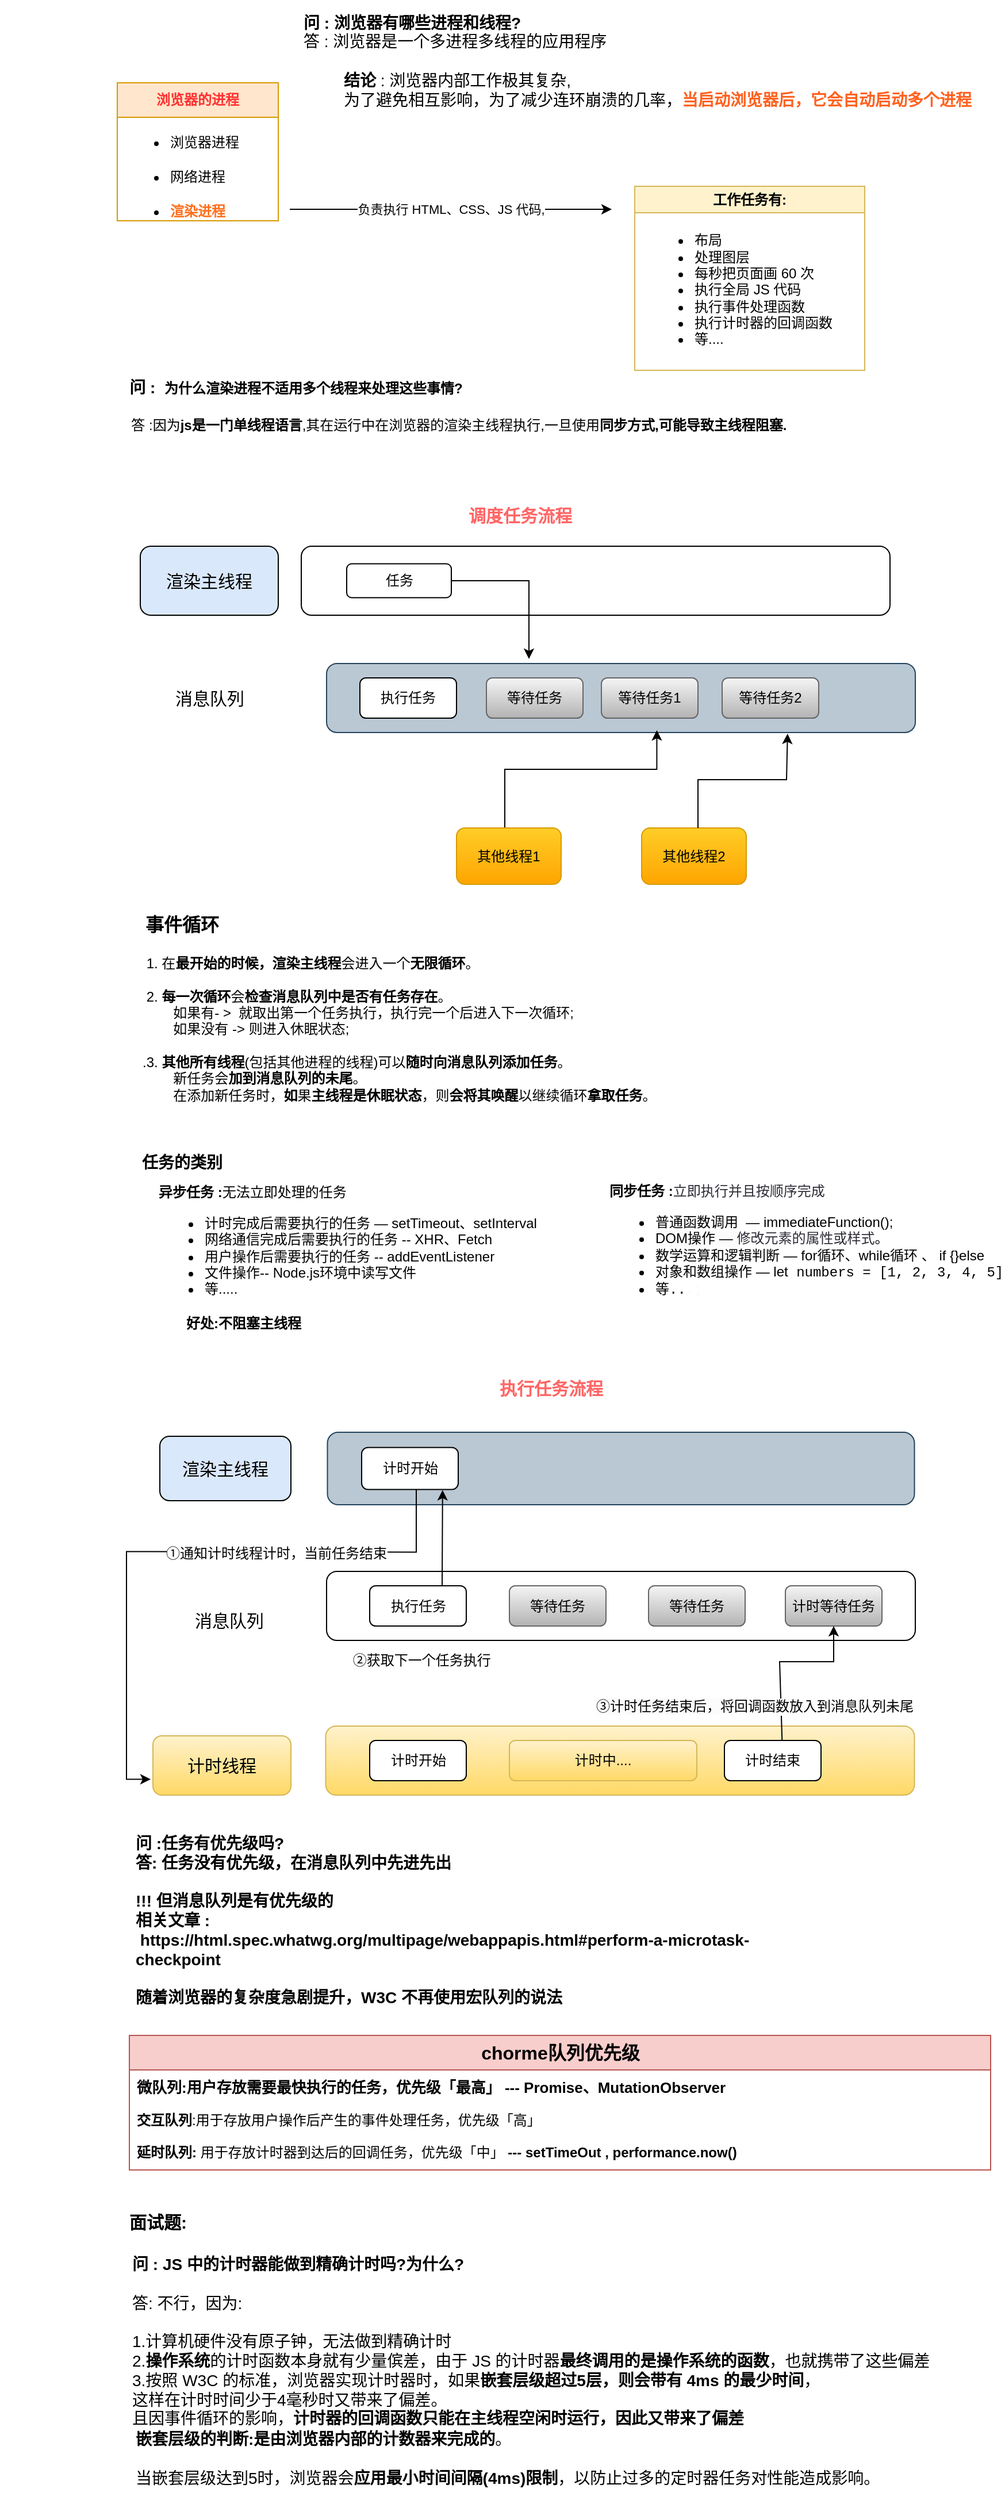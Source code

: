 <mxfile version="24.8.4">
  <diagram name="第 1 页" id="bd0HMYXnVdFjps3pgyaA">
    <mxGraphModel dx="2684" dy="1110" grid="1" gridSize="7" guides="1" tooltips="1" connect="1" arrows="1" fold="1" page="1" pageScale="1" pageWidth="827" pageHeight="1169" background="#ffffff" math="0" shadow="0">
      <root>
        <mxCell id="0" />
        <mxCell id="1" parent="0" />
        <mxCell id="t5qCFri2BIjLL-AJFP3x-11" value="&lt;b style=&quot;&quot;&gt;&lt;font color=&quot;#ff3333&quot;&gt;浏览器的进程&lt;/font&gt;&lt;/b&gt;" style="swimlane;fontStyle=0;childLayout=stackLayout;horizontal=1;startSize=30;horizontalStack=0;resizeParent=1;resizeParentMax=0;resizeLast=0;collapsible=1;marginBottom=0;whiteSpace=wrap;html=1;fillColor=#ffe6cc;strokeColor=#d79b00;" parent="1" vertex="1">
          <mxGeometry x="20" y="80" width="140" height="120" as="geometry" />
        </mxCell>
        <mxCell id="t5qCFri2BIjLL-AJFP3x-12" value="&lt;ul&gt;&lt;li&gt;浏览器进程&lt;/li&gt;&lt;/ul&gt;" style="text;strokeColor=none;fillColor=none;align=left;verticalAlign=middle;spacingLeft=4;spacingRight=4;overflow=hidden;points=[[0,0.5],[1,0.5]];portConstraint=eastwest;rotatable=0;whiteSpace=wrap;html=1;" parent="t5qCFri2BIjLL-AJFP3x-11" vertex="1">
          <mxGeometry y="30" width="140" height="30" as="geometry" />
        </mxCell>
        <mxCell id="t5qCFri2BIjLL-AJFP3x-13" value="&lt;ul&gt;&lt;li&gt;网络进程&lt;/li&gt;&lt;/ul&gt;" style="text;strokeColor=none;fillColor=none;align=left;verticalAlign=middle;spacingLeft=4;spacingRight=4;overflow=hidden;points=[[0,0.5],[1,0.5]];portConstraint=eastwest;rotatable=0;whiteSpace=wrap;html=1;" parent="t5qCFri2BIjLL-AJFP3x-11" vertex="1">
          <mxGeometry y="60" width="140" height="30" as="geometry" />
        </mxCell>
        <mxCell id="t5qCFri2BIjLL-AJFP3x-14" value="&lt;ul&gt;&lt;li&gt;&lt;b&gt;&lt;font color=&quot;#ff6f1c&quot;&gt;渲染进程&lt;/font&gt;&lt;/b&gt;&lt;/li&gt;&lt;/ul&gt;" style="text;strokeColor=none;fillColor=none;align=left;verticalAlign=middle;spacingLeft=4;spacingRight=4;overflow=hidden;points=[[0,0.5],[1,0.5]];portConstraint=eastwest;rotatable=0;whiteSpace=wrap;html=1;" parent="t5qCFri2BIjLL-AJFP3x-11" vertex="1">
          <mxGeometry y="90" width="140" height="30" as="geometry" />
        </mxCell>
        <mxCell id="t5qCFri2BIjLL-AJFP3x-20" value="" style="endArrow=classic;html=1;rounded=0;" parent="1" edge="1">
          <mxGeometry relative="1" as="geometry">
            <mxPoint x="170" y="190" as="sourcePoint" />
            <mxPoint x="450" y="190" as="targetPoint" />
          </mxGeometry>
        </mxCell>
        <mxCell id="t5qCFri2BIjLL-AJFP3x-22" value="负责执行 HTML、CSS、JS 代码," style="edgeLabel;html=1;align=center;verticalAlign=middle;resizable=0;points=[];" parent="t5qCFri2BIjLL-AJFP3x-20" vertex="1" connectable="0">
          <mxGeometry x="0.044" y="-3" relative="1" as="geometry">
            <mxPoint x="-6" y="-3" as="offset" />
          </mxGeometry>
        </mxCell>
        <mxCell id="t5qCFri2BIjLL-AJFP3x-24" value="工作任务有:" style="swimlane;whiteSpace=wrap;html=1;startSize=23;fillColor=#fff2cc;strokeColor=#d6b656;" parent="1" vertex="1">
          <mxGeometry x="470" y="170" width="200" height="160" as="geometry" />
        </mxCell>
        <mxCell id="t5qCFri2BIjLL-AJFP3x-25" value="&lt;ul&gt;&lt;li style=&quot;&quot;&gt;布局&lt;/li&gt;&lt;li&gt;处理图层&lt;/li&gt;&lt;li&gt;每秒把页面画 60 次&lt;/li&gt;&lt;li&gt;执行全局 JS 代码&lt;/li&gt;&lt;li&gt;执行事件处理函数&lt;/li&gt;&lt;li&gt;执行计时器的回调函数&lt;/li&gt;&lt;li&gt;等....&lt;/li&gt;&lt;/ul&gt;" style="text;html=1;align=left;verticalAlign=middle;resizable=0;points=[];autosize=1;strokeColor=none;fillColor=none;" parent="t5qCFri2BIjLL-AJFP3x-24" vertex="1">
          <mxGeometry x="10" y="20" width="180" height="140" as="geometry" />
        </mxCell>
        <mxCell id="t5qCFri2BIjLL-AJFP3x-26" value="&lt;font style=&quot;font-size: 14px;&quot;&gt;&lt;b style=&quot;background-color: initial;&quot;&gt;问 : 浏览器有哪些进程和线程?&lt;/b&gt;&lt;br&gt;&lt;span style=&quot;background-color: initial;&quot;&gt;答 : 浏览器是一个多进程多线程的应用程序&lt;/span&gt;&lt;/font&gt;&lt;div&gt;&lt;span style=&quot;font-size: 14px;&quot;&gt;&lt;br&gt;&lt;/span&gt;&lt;div style=&quot;font-size: 14px;&quot;&gt;&lt;font style=&quot;font-size: 14px;&quot;&gt;&lt;b style=&quot;background-color: initial;&quot;&gt;&amp;nbsp; &amp;nbsp; &amp;nbsp; &amp;nbsp; &amp;nbsp;结论&lt;/b&gt;&lt;span style=&quot;background-color: initial;&quot;&gt; : 浏览器内部工作极其复杂,&lt;/span&gt;&lt;/font&gt;&lt;/div&gt;&lt;div style=&quot;font-size: 14px;&quot;&gt;&lt;span style=&quot;background-color: initial;&quot;&gt;&lt;font style=&quot;font-size: 14px;&quot;&gt;&amp;nbsp; &amp;nbsp; &amp;nbsp; &amp;nbsp; &amp;nbsp;为了避免相互影响，为了减少连环崩溃的几率，&lt;b&gt;&lt;font color=&quot;#ff621f&quot;&gt;当启动浏览器后，它会自动启动多个进程&lt;/font&gt;&lt;/b&gt;&lt;/font&gt;&lt;/span&gt;&lt;/div&gt;&lt;/div&gt;" style="text;html=1;align=left;verticalAlign=middle;resizable=0;points=[];autosize=1;strokeColor=none;fillColor=none;" parent="1" vertex="1">
          <mxGeometry x="180" y="8" width="602" height="105" as="geometry" />
        </mxCell>
        <mxCell id="t5qCFri2BIjLL-AJFP3x-29" value="&lt;b style=&quot;font-size: 14px; text-align: left; background-color: initial;&quot;&gt;问 :&amp;nbsp;&amp;nbsp;&lt;/b&gt;&lt;b&gt;为什么渲染进程不适用多个线程来处理这些事情?&lt;/b&gt;" style="text;html=1;align=center;verticalAlign=middle;resizable=0;points=[];autosize=1;strokeColor=none;fillColor=none;" parent="1" vertex="1">
          <mxGeometry x="20" y="330" width="310" height="30" as="geometry" />
        </mxCell>
        <mxCell id="t5qCFri2BIjLL-AJFP3x-30" value="&lt;blockquote style=&quot;margin: 0 0 0 40px; border: none; padding: 0px;&quot;&gt;&lt;blockquote style=&quot;margin: 0 0 0 40px; border: none; padding: 0px;&quot;&gt;&amp;nbsp; &amp;nbsp; &amp;nbsp; &amp;nbsp;答 :因为&lt;b&gt;js是一门单线程语言&lt;/b&gt;,其在运行中在浏览器的渲染主线程执行,一旦使用&lt;b&gt;同步方式,可能导致主线程阻塞.&lt;/b&gt;&lt;/blockquote&gt;&lt;/blockquote&gt;" style="text;html=1;align=center;verticalAlign=middle;resizable=0;points=[];autosize=1;strokeColor=none;fillColor=none;" parent="1" vertex="1">
          <mxGeometry x="-81.5" y="360" width="693" height="35" as="geometry" />
        </mxCell>
        <mxCell id="t5qCFri2BIjLL-AJFP3x-31" value="&lt;b&gt;&lt;font color=&quot;#ff6666&quot; style=&quot;font-size: 15px;&quot;&gt;调度任务流程&lt;/font&gt;&lt;/b&gt;" style="text;html=1;align=center;verticalAlign=middle;resizable=0;points=[];autosize=1;strokeColor=none;fillColor=none;" parent="1" vertex="1">
          <mxGeometry x="314" y="438" width="112" height="35" as="geometry" />
        </mxCell>
        <mxCell id="t5qCFri2BIjLL-AJFP3x-32" value="&lt;font style=&quot;font-size: 15px;&quot;&gt;渲染主线程&lt;/font&gt;" style="rounded=1;whiteSpace=wrap;html=1;fillColor=#dae8fc;strokeColor=#000000;" parent="1" vertex="1">
          <mxGeometry x="40" y="483" width="120" height="60" as="geometry" />
        </mxCell>
        <mxCell id="t5qCFri2BIjLL-AJFP3x-35" value="&lt;span style=&quot;color: rgba(0, 0, 0, 0); font-family: monospace; font-size: 0px; text-align: start;&quot;&gt;%3CmxGraphModel%3E%3Croot%3E%3CmxCell%20id%3D%220%22%2F%3E%3CmxCell%20id%3D%221%22%20parent%3D%220%22%2F%3E%3CmxCell%20id%3D%222%22%20value%3D%22%E6%B8%B2%E6%9F%93%E4%B8%BB%E7%BA%BF%E7%A8%8B%22%20style%3D%22rounded%3D1%3BwhiteSpace%3Dwrap%3Bhtml%3D1%3BfillColor%3D%23dae8fc%3BstrokeColor%3D%23000000%3B%22%20vertex%3D%221%22%20parent%3D%221%22%3E%3CmxGeometry%20x%3D%2240%22%20y%3D%22483%22%20width%3D%22120%22%20height%3D%2260%22%20as%3D%22geometry%22%2F%3E%3C%2FmxCell%3E%3CmxCell%20id%3D%223%22%20value%3D%22%22%20style%3D%22rounded%3D1%3BwhiteSpace%3Dwrap%3Bhtml%3D1%3B%22%20vertex%3D%221%22%20parent%3D%221%22%3E%3CmxGeometry%20x%3D%22195%22%20y%3D%22483%22%20width%3D%22512%22%20height%3D%2260%22%20as%3D%22geometry%22%2F%3E%3C%2FmxCell%3E%3CmxCell%20id%3D%224%22%20value%3D%22%E7%BB%98%E5%88%B6%22%20style%3D%22rounded%3D1%3BwhiteSpace%3Dwrap%3Bhtml%3D1%3B%22%20vertex%3D%221%22%20parent%3D%221%22%3E%3CmxGeometry%20x%3D%22224%22%20y%3D%22495.5%22%20width%3D%2284%22%20height%3D%2235%22%20as%3D%22geometry%22%2F%3E%3C%2FmxCell%3E%3C%2Froot%3E%3C%2FmxGraphModel%3E&lt;/span&gt;" style="text;html=1;align=center;verticalAlign=middle;resizable=0;points=[];autosize=1;strokeColor=none;fillColor=none;" parent="1" vertex="1">
          <mxGeometry x="59" y="584" width="21" height="35" as="geometry" />
        </mxCell>
        <mxCell id="t5qCFri2BIjLL-AJFP3x-37" value="" style="rounded=1;whiteSpace=wrap;html=1;fillColor=#bac8d3;strokeColor=#23445d;" parent="1" vertex="1">
          <mxGeometry x="202" y="585" width="512" height="60" as="geometry" />
        </mxCell>
        <mxCell id="t5qCFri2BIjLL-AJFP3x-38" value="&lt;font style=&quot;font-size: 15px;&quot;&gt;消息队列&lt;/font&gt;" style="text;html=1;align=center;verticalAlign=middle;resizable=0;points=[];autosize=1;strokeColor=none;fillColor=none;" parent="1" vertex="1">
          <mxGeometry x="61.5" y="597.5" width="77" height="35" as="geometry" />
        </mxCell>
        <mxCell id="t5qCFri2BIjLL-AJFP3x-39" value="执行任务" style="rounded=1;whiteSpace=wrap;html=1;" parent="1" vertex="1">
          <mxGeometry x="231" y="597.5" width="84" height="35" as="geometry" />
        </mxCell>
        <mxCell id="t5qCFri2BIjLL-AJFP3x-60" style="edgeStyle=orthogonalEdgeStyle;rounded=0;orthogonalLoop=1;jettySize=auto;html=1;entryX=0.561;entryY=0.967;entryDx=0;entryDy=0;entryPerimeter=0;exitX=0.5;exitY=0;exitDx=0;exitDy=0;" parent="1" source="t5qCFri2BIjLL-AJFP3x-48" target="t5qCFri2BIjLL-AJFP3x-37" edge="1">
          <mxGeometry relative="1" as="geometry">
            <mxPoint x="413" y="721" as="targetPoint" />
            <mxPoint x="357" y="721" as="sourcePoint" />
            <Array as="points">
              <mxPoint x="357" y="728" />
              <mxPoint x="357" y="677" />
              <mxPoint x="489" y="677" />
            </Array>
          </mxGeometry>
        </mxCell>
        <mxCell id="t5qCFri2BIjLL-AJFP3x-40" value="等待任务" style="rounded=1;whiteSpace=wrap;html=1;fillColor=#f5f5f5;strokeColor=#666666;gradientColor=#b3b3b3;" parent="1" vertex="1">
          <mxGeometry x="341" y="597.5" width="84" height="35" as="geometry" />
        </mxCell>
        <mxCell id="t5qCFri2BIjLL-AJFP3x-46" value="等待任务2" style="rounded=1;whiteSpace=wrap;html=1;fillColor=#f5f5f5;strokeColor=#666666;gradientColor=#b3b3b3;" parent="1" vertex="1">
          <mxGeometry x="546" y="597.5" width="84" height="35" as="geometry" />
        </mxCell>
        <mxCell id="t5qCFri2BIjLL-AJFP3x-47" value="等待任务1" style="rounded=1;whiteSpace=wrap;html=1;fillColor=#f5f5f5;strokeColor=#666666;gradientColor=#b3b3b3;" parent="1" vertex="1">
          <mxGeometry x="441" y="597.5" width="84" height="35" as="geometry" />
        </mxCell>
        <mxCell id="t5qCFri2BIjLL-AJFP3x-48" value="其他线程1" style="rounded=1;whiteSpace=wrap;html=1;fillColor=#ffcd28;gradientColor=#ffa500;strokeColor=#d79b00;" parent="1" vertex="1">
          <mxGeometry x="315" y="728" width="91" height="49" as="geometry" />
        </mxCell>
        <mxCell id="t5qCFri2BIjLL-AJFP3x-49" value="其他线程2" style="rounded=1;whiteSpace=wrap;html=1;fillColor=#ffcd28;gradientColor=#ffa500;strokeColor=#d79b00;" parent="1" vertex="1">
          <mxGeometry x="476" y="728" width="91" height="49" as="geometry" />
        </mxCell>
        <mxCell id="t5qCFri2BIjLL-AJFP3x-54" value="" style="rounded=1;whiteSpace=wrap;html=1;" parent="1" vertex="1">
          <mxGeometry x="180" y="483" width="512" height="60" as="geometry" />
        </mxCell>
        <mxCell id="t5qCFri2BIjLL-AJFP3x-56" value="任务" style="rounded=1;whiteSpace=wrap;html=1;" parent="1" vertex="1">
          <mxGeometry x="219.5" y="498.25" width="91" height="29.5" as="geometry" />
        </mxCell>
        <mxCell id="t5qCFri2BIjLL-AJFP3x-57" value="" style="endArrow=classic;html=1;rounded=0;exitX=1;exitY=0.5;exitDx=0;exitDy=0;" parent="1" source="t5qCFri2BIjLL-AJFP3x-56" edge="1">
          <mxGeometry width="50" height="50" relative="1" as="geometry">
            <mxPoint x="280" y="533" as="sourcePoint" />
            <mxPoint x="378" y="581" as="targetPoint" />
            <Array as="points">
              <mxPoint x="378" y="513" />
            </Array>
          </mxGeometry>
        </mxCell>
        <mxCell id="t5qCFri2BIjLL-AJFP3x-64" value="" style="endArrow=classic;html=1;rounded=0;entryX=0.783;entryY=1.017;entryDx=0;entryDy=0;entryPerimeter=0;" parent="1" target="t5qCFri2BIjLL-AJFP3x-37" edge="1">
          <mxGeometry width="50" height="50" relative="1" as="geometry">
            <mxPoint x="525" y="728" as="sourcePoint" />
            <mxPoint x="602" y="654" as="targetPoint" />
            <Array as="points">
              <mxPoint x="525" y="686" />
              <mxPoint x="602" y="686" />
            </Array>
          </mxGeometry>
        </mxCell>
        <mxCell id="t5qCFri2BIjLL-AJFP3x-66" value="&lt;b&gt;&lt;font style=&quot;font-size: 16px;&quot;&gt;事件循环&lt;/font&gt;&lt;/b&gt;" style="text;html=1;align=center;verticalAlign=middle;resizable=0;points=[];autosize=1;strokeColor=none;fillColor=none;" parent="1" vertex="1">
          <mxGeometry x="34" y="794" width="84" height="35" as="geometry" />
        </mxCell>
        <mxCell id="t5qCFri2BIjLL-AJFP3x-67" value="&lt;div&gt;&amp;nbsp;1. 在&lt;b&gt;最开始的时候，渲染主线程&lt;/b&gt;会进入一个&lt;b&gt;无限循环&lt;/b&gt;。&lt;/div&gt;&lt;div&gt;&lt;br&gt;&lt;/div&gt;&lt;div&gt;&amp;nbsp;2. &lt;b&gt;每一次循环&lt;/b&gt;会&lt;b&gt;检查消息队列中是否有任务存在&lt;/b&gt;。&lt;/div&gt;&lt;div&gt;&lt;span style=&quot;white-space: pre;&quot;&gt;&#x9;&lt;/span&gt;如果有- &amp;gt;&amp;nbsp; 就取出第一个任务执行，执行完一个后进入下一次循环;&lt;/div&gt;&lt;div&gt;&lt;span style=&quot;white-space: pre;&quot;&gt;&#x9;&lt;/span&gt;如果没有 -&amp;gt; 则进入休眠状态&lt;span style=&quot;background-color: initial;&quot;&gt;;&lt;/span&gt;&lt;/div&gt;&lt;div&gt;&lt;span style=&quot;background-color: initial;&quot;&gt;&lt;br&gt;&lt;/span&gt;&lt;/div&gt;&lt;div&gt;.3. &lt;b&gt;其他所有线程&lt;/b&gt;(包括其他进程的线程)可以&lt;b&gt;随时向消息队列添加任务&lt;/b&gt;。&lt;/div&gt;&lt;div&gt;&lt;span style=&quot;white-space: pre;&quot;&gt;&#x9;&lt;/span&gt;新任务会&lt;b&gt;加到消息队列的未尾&lt;/b&gt;。&lt;/div&gt;&lt;div&gt;&lt;span style=&quot;white-space: pre;&quot;&gt;&#x9;&lt;/span&gt;在添加新任务时，&lt;b&gt;如&lt;/b&gt;果&lt;b&gt;主线程是休眠状态&lt;/b&gt;，则&lt;b&gt;会将其唤醒&lt;/b&gt;以继续循环&lt;b&gt;拿取任务&lt;/b&gt;&lt;span style=&quot;background-color: initial;&quot;&gt;。&lt;/span&gt;&lt;/div&gt;" style="text;html=1;align=left;verticalAlign=middle;resizable=0;points=[];autosize=1;strokeColor=none;fillColor=none;" parent="1" vertex="1">
          <mxGeometry x="40" y="829" width="469" height="147" as="geometry" />
        </mxCell>
        <mxCell id="t5qCFri2BIjLL-AJFP3x-70" value="&lt;b&gt;&lt;font style=&quot;font-size: 14px;&quot;&gt;任务的类别&lt;/font&gt;&lt;/b&gt;" style="text;html=1;align=center;verticalAlign=middle;resizable=0;points=[];autosize=1;strokeColor=none;fillColor=none;" parent="1" vertex="1">
          <mxGeometry x="30.5" y="1001" width="91" height="35" as="geometry" />
        </mxCell>
        <mxCell id="t5qCFri2BIjLL-AJFP3x-72" value="&lt;blockquote style=&quot;margin: 0px 0px 0px 40px; border: none; padding: 0px;&quot;&gt;&lt;div style=&quot;&quot;&gt;&lt;b&gt;异步任务 :&lt;/b&gt;无法立即处理的任务&lt;/div&gt;&lt;div style=&quot;&quot;&gt;&lt;ul style=&quot;&quot;&gt;&lt;li style=&quot;&quot;&gt;计时完成后需要执行的任务 — setTimeout、setInterval&lt;/li&gt;&lt;li style=&quot;&quot;&gt;网络通信完成后需要执行的任务 -- XHR、Fetch&lt;/li&gt;&lt;li style=&quot;&quot;&gt;用户操作后需要执行的任务 -- addEventListener&lt;/li&gt;&lt;li style=&quot;&quot;&gt;&lt;span style=&quot;&quot;&gt;文件操作--&amp;nbsp;Node.js环境中读写文件&lt;/span&gt;&lt;/li&gt;&lt;li style=&quot;&quot;&gt;等.....&lt;/li&gt;&lt;/ul&gt;&lt;/div&gt;&lt;/blockquote&gt;" style="text;html=1;align=left;verticalAlign=middle;resizable=0;points=[];autosize=1;strokeColor=none;fillColor=none;" parent="1" vertex="1">
          <mxGeometry x="14" y="1030" width="385" height="126" as="geometry" />
        </mxCell>
        <mxCell id="t5qCFri2BIjLL-AJFP3x-74" value="&lt;blockquote style=&quot;margin: 0px 0px 0px 40px; border: none; padding: 0px;&quot;&gt;&lt;div style=&quot;&quot;&gt;&lt;b&gt;同步任务 :&lt;/b&gt;&lt;span style=&quot;background-color: rgb(255, 255, 255); color: rgb(44, 44, 54); font-family: -apple-system, blinkmacsystemfont, &amp;quot;Helvetica Neue&amp;quot;, helvetica, &amp;quot;segoe ui&amp;quot;, arial, roboto, &amp;quot;PingFang SC&amp;quot;, miui, &amp;quot;Hiragino Sans GB&amp;quot;, &amp;quot;Microsoft Yahei&amp;quot;, sans-serif, &amp;quot;Source Han Serif&amp;quot;; white-space: pre-wrap;&quot;&gt;立即执行并且按顺序完成&lt;/span&gt;&lt;/div&gt;&lt;div style=&quot;&quot;&gt;&lt;ul&gt;&lt;li style=&quot;--un-rotate: 0; --un-rotate-x: 0; --un-rotate-y: 0; --un-rotate-z: 0; --un-scale-x: 1; --un-scale-y: 1; --un-scale-z: 1; --un-skew-x: 0; --un-skew-y: 0; --un-translate-x: 0; --un-translate-y: 0; --un-translate-z: 0; --un-pan-x: ; --un-pan-y: ; --un-pinch-zoom: ; --un-scroll-snap-strictness: proximity; --un-ordinal: ; --un-slashed-zero: ; --un-numeric-figure: ; --un-numeric-spacing: ; --un-numeric-fraction: ; --un-border-spacing-x: 0; --un-border-spacing-y: 0; --un-ring-offset-shadow: 0 0 transparent; --un-ring-shadow: 0 0 transparent; --un-shadow-inset: ; --un-shadow: 0 0 transparent; --un-ring-inset: ; --un-ring-offset-width: 0px; --un-ring-offset-color: #fff; --un-ring-width: 0px; --un-ring-color: rgba(147,197,253,.5); --un-blur: ; --un-brightness: ; --un-contrast: ; --un-drop-shadow: ; --un-grayscale: ; --un-hue-rotate: ; --un-invert: ; --un-saturate: ; --un-sepia: ; --un-backdrop-blur: ; --un-backdrop-brightness: ; --un-backdrop-contrast: ; --un-backdrop-grayscale: ; --un-backdrop-hue-rotate: ; --un-backdrop-invert: ; --un-backdrop-opacity: ; --un-backdrop-saturate: ; --un-backdrop-sepia: ; box-sizing: border-box; margin-block: 0px; margin-inline: 0px; padding-inline-start: 0px;&quot;&gt;普通函数调用&amp;nbsp;&amp;nbsp;— immediateFunction();&lt;/li&gt;&lt;li style=&quot;--un-rotate: 0; --un-rotate-x: 0; --un-rotate-y: 0; --un-rotate-z: 0; --un-scale-x: 1; --un-scale-y: 1; --un-scale-z: 1; --un-skew-x: 0; --un-skew-y: 0; --un-translate-x: 0; --un-translate-y: 0; --un-translate-z: 0; --un-pan-x: ; --un-pan-y: ; --un-pinch-zoom: ; --un-scroll-snap-strictness: proximity; --un-ordinal: ; --un-slashed-zero: ; --un-numeric-figure: ; --un-numeric-spacing: ; --un-numeric-fraction: ; --un-border-spacing-x: 0; --un-border-spacing-y: 0; --un-ring-offset-shadow: 0 0 transparent; --un-ring-shadow: 0 0 transparent; --un-shadow-inset: ; --un-shadow: 0 0 transparent; --un-ring-inset: ; --un-ring-offset-width: 0px; --un-ring-offset-color: #fff; --un-ring-width: 0px; --un-ring-color: rgba(147,197,253,.5); --un-blur: ; --un-brightness: ; --un-contrast: ; --un-drop-shadow: ; --un-grayscale: ; --un-hue-rotate: ; --un-invert: ; --un-saturate: ; --un-sepia: ; --un-backdrop-blur: ; --un-backdrop-brightness: ; --un-backdrop-contrast: ; --un-backdrop-grayscale: ; --un-backdrop-hue-rotate: ; --un-backdrop-invert: ; --un-backdrop-opacity: ; --un-backdrop-saturate: ; --un-backdrop-sepia: ; box-sizing: border-box; margin-block: 0px; margin-inline: 0px; padding-inline-start: 0px;&quot;&gt;&lt;span style=&quot;color: rgb(44, 44, 54); font-family: -apple-system, blinkmacsystemfont, &amp;quot;Helvetica Neue&amp;quot;, helvetica, &amp;quot;segoe ui&amp;quot;, arial, roboto, &amp;quot;PingFang SC&amp;quot;, miui, &amp;quot;Hiragino Sans GB&amp;quot;, &amp;quot;Microsoft Yahei&amp;quot;, sans-serif, &amp;quot;Source Han Serif&amp;quot;; text-wrap-mode: wrap; background-color: rgb(255, 255, 255);&quot;&gt;&lt;font style=&quot;font-size: 12px;&quot;&gt;&lt;span style=&quot;color: rgb(0, 0, 0); font-family: Helvetica; text-wrap-mode: nowrap; background-color: rgb(251, 251, 251);&quot;&gt;DOM操作&amp;nbsp;&lt;/span&gt;&lt;span style=&quot;color: rgb(0, 0, 0); font-family: Helvetica; text-wrap-mode: nowrap; background-color: rgb(251, 251, 251);&quot;&gt;—&amp;nbsp;&lt;/span&gt;修改元素的属性或样式&lt;/font&gt;&lt;/span&gt;。&lt;/li&gt;&lt;li style=&quot;--un-rotate: 0; --un-rotate-x: 0; --un-rotate-y: 0; --un-rotate-z: 0; --un-scale-x: 1; --un-scale-y: 1; --un-scale-z: 1; --un-skew-x: 0; --un-skew-y: 0; --un-translate-x: 0; --un-translate-y: 0; --un-translate-z: 0; --un-pan-x: ; --un-pan-y: ; --un-pinch-zoom: ; --un-scroll-snap-strictness: proximity; --un-ordinal: ; --un-slashed-zero: ; --un-numeric-figure: ; --un-numeric-spacing: ; --un-numeric-fraction: ; --un-border-spacing-x: 0; --un-border-spacing-y: 0; --un-ring-offset-shadow: 0 0 transparent; --un-ring-shadow: 0 0 transparent; --un-shadow-inset: ; --un-shadow: 0 0 transparent; --un-ring-inset: ; --un-ring-offset-width: 0px; --un-ring-offset-color: #fff; --un-ring-width: 0px; --un-ring-color: rgba(147,197,253,.5); --un-blur: ; --un-brightness: ; --un-contrast: ; --un-drop-shadow: ; --un-grayscale: ; --un-hue-rotate: ; --un-invert: ; --un-saturate: ; --un-sepia: ; --un-backdrop-blur: ; --un-backdrop-brightness: ; --un-backdrop-contrast: ; --un-backdrop-grayscale: ; --un-backdrop-hue-rotate: ; --un-backdrop-invert: ; --un-backdrop-opacity: ; --un-backdrop-saturate: ; --un-backdrop-sepia: ; box-sizing: border-box; margin-block: 0px; margin-inline: 0px; padding-inline-start: 0px;&quot;&gt;&lt;span style=&quot;--un-rotate: 0; --un-rotate-x: 0; --un-rotate-y: 0; --un-rotate-z: 0; --un-scale-x: 1; --un-scale-y: 1; --un-scale-z: 1; --un-skew-x: 0; --un-skew-y: 0; --un-translate-x: 0; --un-translate-y: 0; --un-translate-z: 0; --un-pan-x: ; --un-pan-y: ; --un-pinch-zoom: ; --un-scroll-snap-strictness: proximity; --un-ordinal: ; --un-slashed-zero: ; --un-numeric-figure: ; --un-numeric-spacing: ; --un-numeric-fraction: ; --un-border-spacing-x: 0; --un-border-spacing-y: 0; --un-ring-offset-shadow: 0 0 transparent; --un-ring-shadow: 0 0 transparent; --un-shadow-inset: ; --un-shadow: 0 0 transparent; --un-ring-inset: ; --un-ring-offset-width: 0px; --un-ring-offset-color: #fff; --un-ring-width: 0px; --un-ring-color: rgba(147,197,253,.5); --un-blur: ; --un-brightness: ; --un-contrast: ; --un-drop-shadow: ; --un-grayscale: ; --un-hue-rotate: ; --un-invert: ; --un-saturate: ; --un-sepia: ; --un-backdrop-blur: ; --un-backdrop-brightness: ; --un-backdrop-contrast: ; --un-backdrop-grayscale: ; --un-backdrop-hue-rotate: ; --un-backdrop-invert: ; --un-backdrop-opacity: ; --un-backdrop-saturate: ; --un-backdrop-sepia: ; box-sizing: border-box;&quot;&gt;数学运算和逻辑判断&lt;/span&gt;&amp;nbsp;— for循环、while循环 、 if {}else&lt;/li&gt;&lt;li style=&quot;--un-rotate: 0; --un-rotate-x: 0; --un-rotate-y: 0; --un-rotate-z: 0; --un-scale-x: 1; --un-scale-y: 1; --un-scale-z: 1; --un-skew-x: 0; --un-skew-y: 0; --un-translate-x: 0; --un-translate-y: 0; --un-translate-z: 0; --un-pan-x: ; --un-pan-y: ; --un-pinch-zoom: ; --un-scroll-snap-strictness: proximity; --un-ordinal: ; --un-slashed-zero: ; --un-numeric-figure: ; --un-numeric-spacing: ; --un-numeric-fraction: ; --un-border-spacing-x: 0; --un-border-spacing-y: 0; --un-ring-offset-shadow: 0 0 transparent; --un-ring-shadow: 0 0 transparent; --un-shadow-inset: ; --un-shadow: 0 0 transparent; --un-ring-inset: ; --un-ring-offset-width: 0px; --un-ring-offset-color: #fff; --un-ring-width: 0px; --un-ring-color: rgba(147,197,253,.5); --un-blur: ; --un-brightness: ; --un-contrast: ; --un-drop-shadow: ; --un-grayscale: ; --un-hue-rotate: ; --un-invert: ; --un-saturate: ; --un-sepia: ; --un-backdrop-blur: ; --un-backdrop-brightness: ; --un-backdrop-contrast: ; --un-backdrop-grayscale: ; --un-backdrop-hue-rotate: ; --un-backdrop-invert: ; --un-backdrop-opacity: ; --un-backdrop-saturate: ; --un-backdrop-sepia: ; box-sizing: border-box; margin-block: 0px; margin-inline: 0px; padding-inline-start: 0px;&quot; data-spm-anchor-id=&quot;5176.281.0.i1.75bd5d27DmRB25&quot;&gt;&lt;span style=&quot;--un-rotate: 0; --un-rotate-x: 0; --un-rotate-y: 0; --un-rotate-z: 0; --un-scale-x: 1; --un-scale-y: 1; --un-scale-z: 1; --un-skew-x: 0; --un-skew-y: 0; --un-translate-x: 0; --un-translate-y: 0; --un-translate-z: 0; --un-pan-x: ; --un-pan-y: ; --un-pinch-zoom: ; --un-scroll-snap-strictness: proximity; --un-ordinal: ; --un-slashed-zero: ; --un-numeric-figure: ; --un-numeric-spacing: ; --un-numeric-fraction: ; --un-border-spacing-x: 0; --un-border-spacing-y: 0; --un-ring-offset-shadow: 0 0 transparent; --un-ring-shadow: 0 0 transparent; --un-shadow-inset: ; --un-shadow: 0 0 transparent; --un-ring-inset: ; --un-ring-offset-width: 0px; --un-ring-offset-color: #fff; --un-ring-width: 0px; --un-ring-color: rgba(147,197,253,.5); --un-blur: ; --un-brightness: ; --un-contrast: ; --un-drop-shadow: ; --un-grayscale: ; --un-hue-rotate: ; --un-invert: ; --un-saturate: ; --un-sepia: ; --un-backdrop-blur: ; --un-backdrop-brightness: ; --un-backdrop-contrast: ; --un-backdrop-grayscale: ; --un-backdrop-hue-rotate: ; --un-backdrop-invert: ; --un-backdrop-opacity: ; --un-backdrop-saturate: ; --un-backdrop-sepia: ; box-sizing: border-box;&quot;&gt;对象和数组操作&lt;/span&gt;&amp;nbsp;— let&lt;span style=&quot;background-color: transparent; font-family: ui-monospace, SFMono-Regular, &amp;quot;SF Mono&amp;quot;, Menlo, Consolas, &amp;quot;Liberation Mono&amp;quot;, monospace; color: rgb(248, 248, 242); --un-rotate: 0; --un-rotate-x: 0; --un-rotate-y: 0; --un-rotate-z: 0; --un-scale-x: 1; --un-scale-y: 1; --un-scale-z: 1; --un-skew-x: 0; --un-skew-y: 0; --un-translate-x: 0; --un-translate-y: 0; --un-translate-z: 0; --un-pan-x: ; --un-pan-y: ; --un-pinch-zoom: ; --un-scroll-snap-strictness: proximity; --un-ordinal: ; --un-slashed-zero: ; --un-numeric-figure: ; --un-numeric-spacing: ; --un-numeric-fraction: ; --un-border-spacing-x: 0; --un-border-spacing-y: 0; --un-ring-offset-shadow: 0 0 transparent; --un-ring-shadow: 0 0 transparent; --un-shadow-inset: ; --un-shadow: 0 0 transparent; --un-ring-inset: ; --un-ring-offset-width: 0px; --un-ring-offset-color: #fff; --un-ring-width: 0px; --un-ring-color: rgba(147,197,253,.5); --un-blur: ; --un-brightness: ; --un-contrast: ; --un-drop-shadow: ; --un-grayscale: ; --un-hue-rotate: ; --un-invert: ; --un-saturate: ; --un-sepia: ; --un-backdrop-blur: ; --un-backdrop-brightness: ; --un-backdrop-contrast: ; --un-backdrop-grayscale: ; --un-backdrop-hue-rotate: ; --un-backdrop-invert: ; --un-backdrop-opacity: ; --un-backdrop-saturate: ; --un-backdrop-sepia: ; box-sizing: border-box;&quot;&gt; &lt;/span&gt;&lt;span style=&quot;background-color: transparent; font-family: ui-monospace, SFMono-Regular, &amp;quot;SF Mono&amp;quot;, Menlo, Consolas, &amp;quot;Liberation Mono&amp;quot;, monospace; --un-rotate: 0; --un-rotate-x: 0; --un-rotate-y: 0; --un-rotate-z: 0; --un-scale-x: 1; --un-scale-y: 1; --un-scale-z: 1; --un-skew-x: 0; --un-skew-y: 0; --un-translate-x: 0; --un-translate-y: 0; --un-translate-z: 0; --un-pan-x: ; --un-pan-y: ; --un-pinch-zoom: ; --un-scroll-snap-strictness: proximity; --un-ordinal: ; --un-slashed-zero: ; --un-numeric-figure: ; --un-numeric-spacing: ; --un-numeric-fraction: ; --un-border-spacing-x: 0; --un-border-spacing-y: 0; --un-ring-offset-shadow: 0 0 transparent; --un-ring-shadow: 0 0 transparent; --un-shadow-inset: ; --un-shadow: 0 0 transparent; --un-ring-inset: ; --un-ring-offset-width: 0px; --un-ring-offset-color: #fff; --un-ring-width: 0px; --un-ring-color: rgba(147,197,253,.5); --un-blur: ; --un-brightness: ; --un-contrast: ; --un-drop-shadow: ; --un-grayscale: ; --un-hue-rotate: ; --un-invert: ; --un-saturate: ; --un-sepia: ; --un-backdrop-blur: ; --un-backdrop-brightness: ; --un-backdrop-contrast: ; --un-backdrop-grayscale: ; --un-backdrop-hue-rotate: ; --un-backdrop-invert: ; --un-backdrop-opacity: ; --un-backdrop-saturate: ; --un-backdrop-sepia: ; box-sizing: border-box;&quot;&gt;n&lt;/span&gt;&lt;span style=&quot;background-color: transparent; font-family: ui-monospace, SFMono-Regular, &amp;quot;SF Mono&amp;quot;, Menlo, Consolas, &amp;quot;Liberation Mono&amp;quot;, monospace; --un-rotate: 0; --un-rotate-x: 0; --un-rotate-y: 0; --un-rotate-z: 0; --un-scale-x: 1; --un-scale-y: 1; --un-scale-z: 1; --un-skew-x: 0; --un-skew-y: 0; --un-translate-x: 0; --un-translate-y: 0; --un-translate-z: 0; --un-pan-x: ; --un-pan-y: ; --un-pinch-zoom: ; --un-scroll-snap-strictness: proximity; --un-ordinal: ; --un-slashed-zero: ; --un-numeric-figure: ; --un-numeric-spacing: ; --un-numeric-fraction: ; --un-border-spacing-x: 0; --un-border-spacing-y: 0; --un-ring-offset-shadow: 0 0 transparent; --un-ring-shadow: 0 0 transparent; --un-shadow-inset: ; --un-shadow: 0 0 transparent; --un-ring-inset: ; --un-ring-offset-width: 0px; --un-ring-offset-color: #fff; --un-ring-width: 0px; --un-ring-color: rgba(147,197,253,.5); --un-blur: ; --un-brightness: ; --un-contrast: ; --un-drop-shadow: ; --un-grayscale: ; --un-hue-rotate: ; --un-invert: ; --un-saturate: ; --un-sepia: ; --un-backdrop-blur: ; --un-backdrop-brightness: ; --un-backdrop-contrast: ; --un-backdrop-grayscale: ; --un-backdrop-hue-rotate: ; --un-backdrop-invert: ; --un-backdrop-opacity: ; --un-backdrop-saturate: ; --un-backdrop-sepia: ; box-sizing: border-box;&quot;&gt;umbers = [&lt;/span&gt;&lt;span style=&quot;background-color: transparent; font-family: ui-monospace, SFMono-Regular, &amp;quot;SF Mono&amp;quot;, Menlo, Consolas, &amp;quot;Liberation Mono&amp;quot;, monospace; --un-rotate: 0; --un-rotate-x: 0; --un-rotate-y: 0; --un-rotate-z: 0; --un-scale-x: 1; --un-scale-y: 1; --un-scale-z: 1; --un-skew-x: 0; --un-skew-y: 0; --un-translate-x: 0; --un-translate-y: 0; --un-translate-z: 0; --un-pan-x: ; --un-pan-y: ; --un-pinch-zoom: ; --un-scroll-snap-strictness: proximity; --un-ordinal: ; --un-slashed-zero: ; --un-numeric-figure: ; --un-numeric-spacing: ; --un-numeric-fraction: ; --un-border-spacing-x: 0; --un-border-spacing-y: 0; --un-ring-offset-shadow: 0 0 transparent; --un-ring-shadow: 0 0 transparent; --un-shadow-inset: ; --un-shadow: 0 0 transparent; --un-ring-inset: ; --un-ring-offset-width: 0px; --un-ring-offset-color: #fff; --un-ring-width: 0px; --un-ring-color: rgba(147,197,253,.5); --un-blur: ; --un-brightness: ; --un-contrast: ; --un-drop-shadow: ; --un-grayscale: ; --un-hue-rotate: ; --un-invert: ; --un-saturate: ; --un-sepia: ; --un-backdrop-blur: ; --un-backdrop-brightness: ; --un-backdrop-contrast: ; --un-backdrop-grayscale: ; --un-backdrop-hue-rotate: ; --un-backdrop-invert: ; --un-backdrop-opacity: ; --un-backdrop-saturate: ; --un-backdrop-sepia: ; box-sizing: border-box;&quot;&gt;1&lt;/span&gt;&lt;span style=&quot;background-color: transparent; font-family: ui-monospace, SFMono-Regular, &amp;quot;SF Mono&amp;quot;, Menlo, Consolas, &amp;quot;Liberation Mono&amp;quot;, monospace; --un-rotate: 0; --un-rotate-x: 0; --un-rotate-y: 0; --un-rotate-z: 0; --un-scale-x: 1; --un-scale-y: 1; --un-scale-z: 1; --un-skew-x: 0; --un-skew-y: 0; --un-translate-x: 0; --un-translate-y: 0; --un-translate-z: 0; --un-pan-x: ; --un-pan-y: ; --un-pinch-zoom: ; --un-scroll-snap-strictness: proximity; --un-ordinal: ; --un-slashed-zero: ; --un-numeric-figure: ; --un-numeric-spacing: ; --un-numeric-fraction: ; --un-border-spacing-x: 0; --un-border-spacing-y: 0; --un-ring-offset-shadow: 0 0 transparent; --un-ring-shadow: 0 0 transparent; --un-shadow-inset: ; --un-shadow: 0 0 transparent; --un-ring-inset: ; --un-ring-offset-width: 0px; --un-ring-offset-color: #fff; --un-ring-width: 0px; --un-ring-color: rgba(147,197,253,.5); --un-blur: ; --un-brightness: ; --un-contrast: ; --un-drop-shadow: ; --un-grayscale: ; --un-hue-rotate: ; --un-invert: ; --un-saturate: ; --un-sepia: ; --un-backdrop-blur: ; --un-backdrop-brightness: ; --un-backdrop-contrast: ; --un-backdrop-grayscale: ; --un-backdrop-hue-rotate: ; --un-backdrop-invert: ; --un-backdrop-opacity: ; --un-backdrop-saturate: ; --un-backdrop-sepia: ; box-sizing: border-box;&quot;&gt;, &lt;/span&gt;&lt;span style=&quot;background-color: transparent; font-family: ui-monospace, SFMono-Regular, &amp;quot;SF Mono&amp;quot;, Menlo, Consolas, &amp;quot;Liberation Mono&amp;quot;, monospace; --un-rotate: 0; --un-rotate-x: 0; --un-rotate-y: 0; --un-rotate-z: 0; --un-scale-x: 1; --un-scale-y: 1; --un-scale-z: 1; --un-skew-x: 0; --un-skew-y: 0; --un-translate-x: 0; --un-translate-y: 0; --un-translate-z: 0; --un-pan-x: ; --un-pan-y: ; --un-pinch-zoom: ; --un-scroll-snap-strictness: proximity; --un-ordinal: ; --un-slashed-zero: ; --un-numeric-figure: ; --un-numeric-spacing: ; --un-numeric-fraction: ; --un-border-spacing-x: 0; --un-border-spacing-y: 0; --un-ring-offset-shadow: 0 0 transparent; --un-ring-shadow: 0 0 transparent; --un-shadow-inset: ; --un-shadow: 0 0 transparent; --un-ring-inset: ; --un-ring-offset-width: 0px; --un-ring-offset-color: #fff; --un-ring-width: 0px; --un-ring-color: rgba(147,197,253,.5); --un-blur: ; --un-brightness: ; --un-contrast: ; --un-drop-shadow: ; --un-grayscale: ; --un-hue-rotate: ; --un-invert: ; --un-saturate: ; --un-sepia: ; --un-backdrop-blur: ; --un-backdrop-brightness: ; --un-backdrop-contrast: ; --un-backdrop-grayscale: ; --un-backdrop-hue-rotate: ; --un-backdrop-invert: ; --un-backdrop-opacity: ; --un-backdrop-saturate: ; --un-backdrop-sepia: ; box-sizing: border-box;&quot;&gt;2&lt;/span&gt;&lt;span style=&quot;background-color: transparent; font-family: ui-monospace, SFMono-Regular, &amp;quot;SF Mono&amp;quot;, Menlo, Consolas, &amp;quot;Liberation Mono&amp;quot;, monospace; --un-rotate: 0; --un-rotate-x: 0; --un-rotate-y: 0; --un-rotate-z: 0; --un-scale-x: 1; --un-scale-y: 1; --un-scale-z: 1; --un-skew-x: 0; --un-skew-y: 0; --un-translate-x: 0; --un-translate-y: 0; --un-translate-z: 0; --un-pan-x: ; --un-pan-y: ; --un-pinch-zoom: ; --un-scroll-snap-strictness: proximity; --un-ordinal: ; --un-slashed-zero: ; --un-numeric-figure: ; --un-numeric-spacing: ; --un-numeric-fraction: ; --un-border-spacing-x: 0; --un-border-spacing-y: 0; --un-ring-offset-shadow: 0 0 transparent; --un-ring-shadow: 0 0 transparent; --un-shadow-inset: ; --un-shadow: 0 0 transparent; --un-ring-inset: ; --un-ring-offset-width: 0px; --un-ring-offset-color: #fff; --un-ring-width: 0px; --un-ring-color: rgba(147,197,253,.5); --un-blur: ; --un-brightness: ; --un-contrast: ; --un-drop-shadow: ; --un-grayscale: ; --un-hue-rotate: ; --un-invert: ; --un-saturate: ; --un-sepia: ; --un-backdrop-blur: ; --un-backdrop-brightness: ; --un-backdrop-contrast: ; --un-backdrop-grayscale: ; --un-backdrop-hue-rotate: ; --un-backdrop-invert: ; --un-backdrop-opacity: ; --un-backdrop-saturate: ; --un-backdrop-sepia: ; box-sizing: border-box;&quot;&gt;, &lt;/span&gt;&lt;span style=&quot;background-color: transparent; font-family: ui-monospace, SFMono-Regular, &amp;quot;SF Mono&amp;quot;, Menlo, Consolas, &amp;quot;Liberation Mono&amp;quot;, monospace; --un-rotate: 0; --un-rotate-x: 0; --un-rotate-y: 0; --un-rotate-z: 0; --un-scale-x: 1; --un-scale-y: 1; --un-scale-z: 1; --un-skew-x: 0; --un-skew-y: 0; --un-translate-x: 0; --un-translate-y: 0; --un-translate-z: 0; --un-pan-x: ; --un-pan-y: ; --un-pinch-zoom: ; --un-scroll-snap-strictness: proximity; --un-ordinal: ; --un-slashed-zero: ; --un-numeric-figure: ; --un-numeric-spacing: ; --un-numeric-fraction: ; --un-border-spacing-x: 0; --un-border-spacing-y: 0; --un-ring-offset-shadow: 0 0 transparent; --un-ring-shadow: 0 0 transparent; --un-shadow-inset: ; --un-shadow: 0 0 transparent; --un-ring-inset: ; --un-ring-offset-width: 0px; --un-ring-offset-color: #fff; --un-ring-width: 0px; --un-ring-color: rgba(147,197,253,.5); --un-blur: ; --un-brightness: ; --un-contrast: ; --un-drop-shadow: ; --un-grayscale: ; --un-hue-rotate: ; --un-invert: ; --un-saturate: ; --un-sepia: ; --un-backdrop-blur: ; --un-backdrop-brightness: ; --un-backdrop-contrast: ; --un-backdrop-grayscale: ; --un-backdrop-hue-rotate: ; --un-backdrop-invert: ; --un-backdrop-opacity: ; --un-backdrop-saturate: ; --un-backdrop-sepia: ; box-sizing: border-box;&quot;&gt;3&lt;/span&gt;&lt;span style=&quot;background-color: transparent; font-family: ui-monospace, SFMono-Regular, &amp;quot;SF Mono&amp;quot;, Menlo, Consolas, &amp;quot;Liberation Mono&amp;quot;, monospace; --un-rotate: 0; --un-rotate-x: 0; --un-rotate-y: 0; --un-rotate-z: 0; --un-scale-x: 1; --un-scale-y: 1; --un-scale-z: 1; --un-skew-x: 0; --un-skew-y: 0; --un-translate-x: 0; --un-translate-y: 0; --un-translate-z: 0; --un-pan-x: ; --un-pan-y: ; --un-pinch-zoom: ; --un-scroll-snap-strictness: proximity; --un-ordinal: ; --un-slashed-zero: ; --un-numeric-figure: ; --un-numeric-spacing: ; --un-numeric-fraction: ; --un-border-spacing-x: 0; --un-border-spacing-y: 0; --un-ring-offset-shadow: 0 0 transparent; --un-ring-shadow: 0 0 transparent; --un-shadow-inset: ; --un-shadow: 0 0 transparent; --un-ring-inset: ; --un-ring-offset-width: 0px; --un-ring-offset-color: #fff; --un-ring-width: 0px; --un-ring-color: rgba(147,197,253,.5); --un-blur: ; --un-brightness: ; --un-contrast: ; --un-drop-shadow: ; --un-grayscale: ; --un-hue-rotate: ; --un-invert: ; --un-saturate: ; --un-sepia: ; --un-backdrop-blur: ; --un-backdrop-brightness: ; --un-backdrop-contrast: ; --un-backdrop-grayscale: ; --un-backdrop-hue-rotate: ; --un-backdrop-invert: ; --un-backdrop-opacity: ; --un-backdrop-saturate: ; --un-backdrop-sepia: ; box-sizing: border-box;&quot;&gt;, &lt;/span&gt;&lt;span style=&quot;background-color: transparent; font-family: ui-monospace, SFMono-Regular, &amp;quot;SF Mono&amp;quot;, Menlo, Consolas, &amp;quot;Liberation Mono&amp;quot;, monospace; --un-rotate: 0; --un-rotate-x: 0; --un-rotate-y: 0; --un-rotate-z: 0; --un-scale-x: 1; --un-scale-y: 1; --un-scale-z: 1; --un-skew-x: 0; --un-skew-y: 0; --un-translate-x: 0; --un-translate-y: 0; --un-translate-z: 0; --un-pan-x: ; --un-pan-y: ; --un-pinch-zoom: ; --un-scroll-snap-strictness: proximity; --un-ordinal: ; --un-slashed-zero: ; --un-numeric-figure: ; --un-numeric-spacing: ; --un-numeric-fraction: ; --un-border-spacing-x: 0; --un-border-spacing-y: 0; --un-ring-offset-shadow: 0 0 transparent; --un-ring-shadow: 0 0 transparent; --un-shadow-inset: ; --un-shadow: 0 0 transparent; --un-ring-inset: ; --un-ring-offset-width: 0px; --un-ring-offset-color: #fff; --un-ring-width: 0px; --un-ring-color: rgba(147,197,253,.5); --un-blur: ; --un-brightness: ; --un-contrast: ; --un-drop-shadow: ; --un-grayscale: ; --un-hue-rotate: ; --un-invert: ; --un-saturate: ; --un-sepia: ; --un-backdrop-blur: ; --un-backdrop-brightness: ; --un-backdrop-contrast: ; --un-backdrop-grayscale: ; --un-backdrop-hue-rotate: ; --un-backdrop-invert: ; --un-backdrop-opacity: ; --un-backdrop-saturate: ; --un-backdrop-sepia: ; box-sizing: border-box;&quot;&gt;4&lt;/span&gt;&lt;span style=&quot;background-color: transparent; font-family: ui-monospace, SFMono-Regular, &amp;quot;SF Mono&amp;quot;, Menlo, Consolas, &amp;quot;Liberation Mono&amp;quot;, monospace; --un-rotate: 0; --un-rotate-x: 0; --un-rotate-y: 0; --un-rotate-z: 0; --un-scale-x: 1; --un-scale-y: 1; --un-scale-z: 1; --un-skew-x: 0; --un-skew-y: 0; --un-translate-x: 0; --un-translate-y: 0; --un-translate-z: 0; --un-pan-x: ; --un-pan-y: ; --un-pinch-zoom: ; --un-scroll-snap-strictness: proximity; --un-ordinal: ; --un-slashed-zero: ; --un-numeric-figure: ; --un-numeric-spacing: ; --un-numeric-fraction: ; --un-border-spacing-x: 0; --un-border-spacing-y: 0; --un-ring-offset-shadow: 0 0 transparent; --un-ring-shadow: 0 0 transparent; --un-shadow-inset: ; --un-shadow: 0 0 transparent; --un-ring-inset: ; --un-ring-offset-width: 0px; --un-ring-offset-color: #fff; --un-ring-width: 0px; --un-ring-color: rgba(147,197,253,.5); --un-blur: ; --un-brightness: ; --un-contrast: ; --un-drop-shadow: ; --un-grayscale: ; --un-hue-rotate: ; --un-invert: ; --un-saturate: ; --un-sepia: ; --un-backdrop-blur: ; --un-backdrop-brightness: ; --un-backdrop-contrast: ; --un-backdrop-grayscale: ; --un-backdrop-hue-rotate: ; --un-backdrop-invert: ; --un-backdrop-opacity: ; --un-backdrop-saturate: ; --un-backdrop-sepia: ; box-sizing: border-box;&quot;&gt;, &lt;/span&gt;&lt;span style=&quot;background-color: transparent; font-family: ui-monospace, SFMono-Regular, &amp;quot;SF Mono&amp;quot;, Menlo, Consolas, &amp;quot;Liberation Mono&amp;quot;, monospace; --un-rotate: 0; --un-rotate-x: 0; --un-rotate-y: 0; --un-rotate-z: 0; --un-scale-x: 1; --un-scale-y: 1; --un-scale-z: 1; --un-skew-x: 0; --un-skew-y: 0; --un-translate-x: 0; --un-translate-y: 0; --un-translate-z: 0; --un-pan-x: ; --un-pan-y: ; --un-pinch-zoom: ; --un-scroll-snap-strictness: proximity; --un-ordinal: ; --un-slashed-zero: ; --un-numeric-figure: ; --un-numeric-spacing: ; --un-numeric-fraction: ; --un-border-spacing-x: 0; --un-border-spacing-y: 0; --un-ring-offset-shadow: 0 0 transparent; --un-ring-shadow: 0 0 transparent; --un-shadow-inset: ; --un-shadow: 0 0 transparent; --un-ring-inset: ; --un-ring-offset-width: 0px; --un-ring-offset-color: #fff; --un-ring-width: 0px; --un-ring-color: rgba(147,197,253,.5); --un-blur: ; --un-brightness: ; --un-contrast: ; --un-drop-shadow: ; --un-grayscale: ; --un-hue-rotate: ; --un-invert: ; --un-saturate: ; --un-sepia: ; --un-backdrop-blur: ; --un-backdrop-brightness: ; --un-backdrop-contrast: ; --un-backdrop-grayscale: ; --un-backdrop-hue-rotate: ; --un-backdrop-invert: ; --un-backdrop-opacity: ; --un-backdrop-saturate: ; --un-backdrop-sepia: ; box-sizing: border-box;&quot;&gt;5&lt;/span&gt;&lt;span style=&quot;background-color: transparent; font-family: ui-monospace, SFMono-Regular, &amp;quot;SF Mono&amp;quot;, Menlo, Consolas, &amp;quot;Liberation Mono&amp;quot;, monospace; --un-rotate: 0; --un-rotate-x: 0; --un-rotate-y: 0; --un-rotate-z: 0; --un-scale-x: 1; --un-scale-y: 1; --un-scale-z: 1; --un-skew-x: 0; --un-skew-y: 0; --un-translate-x: 0; --un-translate-y: 0; --un-translate-z: 0; --un-pan-x: ; --un-pan-y: ; --un-pinch-zoom: ; --un-scroll-snap-strictness: proximity; --un-ordinal: ; --un-slashed-zero: ; --un-numeric-figure: ; --un-numeric-spacing: ; --un-numeric-fraction: ; --un-border-spacing-x: 0; --un-border-spacing-y: 0; --un-ring-offset-shadow: 0 0 transparent; --un-ring-shadow: 0 0 transparent; --un-shadow-inset: ; --un-shadow: 0 0 transparent; --un-ring-inset: ; --un-ring-offset-width: 0px; --un-ring-offset-color: #fff; --un-ring-width: 0px; --un-ring-color: rgba(147,197,253,.5); --un-blur: ; --un-brightness: ; --un-contrast: ; --un-drop-shadow: ; --un-grayscale: ; --un-hue-rotate: ; --un-invert: ; --un-saturate: ; --un-sepia: ; --un-backdrop-blur: ; --un-backdrop-brightness: ; --un-backdrop-contrast: ; --un-backdrop-grayscale: ; --un-backdrop-hue-rotate: ; --un-backdrop-invert: ; --un-backdrop-opacity: ; --un-backdrop-saturate: ; --un-backdrop-sepia: ; box-sizing: border-box;&quot;&gt;]&lt;/span&gt;&lt;/li&gt;&lt;li style=&quot;--un-rotate: 0; --un-rotate-x: 0; --un-rotate-y: 0; --un-rotate-z: 0; --un-scale-x: 1; --un-scale-y: 1; --un-scale-z: 1; --un-skew-x: 0; --un-skew-y: 0; --un-translate-x: 0; --un-translate-y: 0; --un-translate-z: 0; --un-pan-x: ; --un-pan-y: ; --un-pinch-zoom: ; --un-scroll-snap-strictness: proximity; --un-ordinal: ; --un-slashed-zero: ; --un-numeric-figure: ; --un-numeric-spacing: ; --un-numeric-fraction: ; --un-border-spacing-x: 0; --un-border-spacing-y: 0; --un-ring-offset-shadow: 0 0 transparent; --un-ring-shadow: 0 0 transparent; --un-shadow-inset: ; --un-shadow: 0 0 transparent; --un-ring-inset: ; --un-ring-offset-width: 0px; --un-ring-offset-color: #fff; --un-ring-width: 0px; --un-ring-color: rgba(147,197,253,.5); --un-blur: ; --un-brightness: ; --un-contrast: ; --un-drop-shadow: ; --un-grayscale: ; --un-hue-rotate: ; --un-invert: ; --un-saturate: ; --un-sepia: ; --un-backdrop-blur: ; --un-backdrop-brightness: ; --un-backdrop-contrast: ; --un-backdrop-grayscale: ; --un-backdrop-hue-rotate: ; --un-backdrop-invert: ; --un-backdrop-opacity: ; --un-backdrop-saturate: ; --un-backdrop-sepia: ; box-sizing: border-box; margin-block: 0px; margin-inline: 0px; padding-inline-start: 0px;&quot; data-spm-anchor-id=&quot;5176.281.0.i1.75bd5d27DmRB25&quot;&gt;&lt;span style=&quot;background-color: transparent; font-family: ui-monospace, SFMono-Regular, &amp;quot;SF Mono&amp;quot;, Menlo, Consolas, &amp;quot;Liberation Mono&amp;quot;, monospace; --un-rotate: 0; --un-rotate-x: 0; --un-rotate-y: 0; --un-rotate-z: 0; --un-scale-x: 1; --un-scale-y: 1; --un-scale-z: 1; --un-skew-x: 0; --un-skew-y: 0; --un-translate-x: 0; --un-translate-y: 0; --un-translate-z: 0; --un-pan-x: ; --un-pan-y: ; --un-pinch-zoom: ; --un-scroll-snap-strictness: proximity; --un-ordinal: ; --un-slashed-zero: ; --un-numeric-figure: ; --un-numeric-spacing: ; --un-numeric-fraction: ; --un-border-spacing-x: 0; --un-border-spacing-y: 0; --un-ring-offset-shadow: 0 0 transparent; --un-ring-shadow: 0 0 transparent; --un-shadow-inset: ; --un-shadow: 0 0 transparent; --un-ring-inset: ; --un-ring-offset-width: 0px; --un-ring-offset-color: #fff; --un-ring-width: 0px; --un-ring-color: rgba(147,197,253,.5); --un-blur: ; --un-brightness: ; --un-contrast: ; --un-drop-shadow: ; --un-grayscale: ; --un-hue-rotate: ; --un-invert: ; --un-saturate: ; --un-sepia: ; --un-backdrop-blur: ; --un-backdrop-brightness: ; --un-backdrop-contrast: ; --un-backdrop-grayscale: ; --un-backdrop-hue-rotate: ; --un-backdrop-invert: ; --un-backdrop-opacity: ; --un-backdrop-saturate: ; --un-backdrop-sepia: ; box-sizing: border-box;&quot;&gt;等..&lt;/span&gt;&lt;span style=&quot;background-color: transparent; font-family: ui-monospace, SFMono-Regular, &amp;quot;SF Mono&amp;quot;, Menlo, Consolas, &amp;quot;Liberation Mono&amp;quot;, monospace; color: rgb(248, 248, 242); --un-rotate: 0; --un-rotate-x: 0; --un-rotate-y: 0; --un-rotate-z: 0; --un-scale-x: 1; --un-scale-y: 1; --un-scale-z: 1; --un-skew-x: 0; --un-skew-y: 0; --un-translate-x: 0; --un-translate-y: 0; --un-translate-z: 0; --un-pan-x: ; --un-pan-y: ; --un-pinch-zoom: ; --un-scroll-snap-strictness: proximity; --un-ordinal: ; --un-slashed-zero: ; --un-numeric-figure: ; --un-numeric-spacing: ; --un-numeric-fraction: ; --un-border-spacing-x: 0; --un-border-spacing-y: 0; --un-ring-offset-shadow: 0 0 transparent; --un-ring-shadow: 0 0 transparent; --un-shadow-inset: ; --un-shadow: 0 0 transparent; --un-ring-inset: ; --un-ring-offset-width: 0px; --un-ring-offset-color: #fff; --un-ring-width: 0px; --un-ring-color: rgba(147,197,253,.5); --un-blur: ; --un-brightness: ; --un-contrast: ; --un-drop-shadow: ; --un-grayscale: ; --un-hue-rotate: ; --un-invert: ; --un-saturate: ; --un-sepia: ; --un-backdrop-blur: ; --un-backdrop-brightness: ; --un-backdrop-contrast: ; --un-backdrop-grayscale: ; --un-backdrop-hue-rotate: ; --un-backdrop-invert: ; --un-backdrop-opacity: ; --un-backdrop-saturate: ; --un-backdrop-sepia: ; box-sizing: border-box;&quot;&gt;.;&lt;/span&gt;&lt;/li&gt;&lt;/ul&gt;&lt;/div&gt;&lt;/blockquote&gt;" style="text;html=1;align=left;verticalAlign=middle;resizable=0;points=[];autosize=1;strokeColor=none;fillColor=none;" parent="1" vertex="1">
          <mxGeometry x="406" y="1030" width="385" height="126" as="geometry" />
        </mxCell>
        <mxCell id="t5qCFri2BIjLL-AJFP3x-76" value="&lt;span style=&quot;color: rgba(0, 0, 0, 0); font-family: monospace; font-size: 0px; text-align: start;&quot;&gt;%3CmxGraphModel%3E%3Croot%3E%3CmxCell%20id%3D%220%22%2F%3E%3CmxCell%20id%3D%221%22%20parent%3D%220%22%2F%3E%3CmxCell%20id%3D%222%22%20value%3D%22%26lt%3Bfont%20style%3D%26quot%3Bfont-size%3A%2015px%3B%26quot%3B%26gt%3B%E6%B8%B2%E6%9F%93%E4%B8%BB%E7%BA%BF%E7%A8%8B%26lt%3B%2Ffont%26gt%3B%22%20style%3D%22rounded%3D1%3BwhiteSpace%3Dwrap%3Bhtml%3D1%3BfillColor%3D%23dae8fc%3BstrokeColor%3D%23000000%3B%22%20vertex%3D%221%22%20parent%3D%221%22%3E%3CmxGeometry%20x%3D%2240%22%20y%3D%22483%22%20width%3D%22120%22%20height%3D%2260%22%20as%3D%22geometry%22%2F%3E%3C%2FmxCell%3E%3C%2Froot%3E%3C%2FmxGraphModel%3E&lt;/span&gt;" style="text;html=1;align=center;verticalAlign=middle;resizable=0;points=[];autosize=1;strokeColor=none;fillColor=none;" parent="1" vertex="1">
          <mxGeometry x="59" y="1137" width="21" height="35" as="geometry" />
        </mxCell>
        <mxCell id="t5qCFri2BIjLL-AJFP3x-77" value="&lt;span style=&quot;color: rgba(0, 0, 0, 0); font-family: monospace; font-size: 0px; text-align: start;&quot;&gt;%3CmxGraphModel%3E%3Croot%3E%3CmxCell%20id%3D%220%22%2F%3E%3CmxCell%20id%3D%221%22%20parent%3D%220%22%2F%3E%3CmxCell%20id%3D%222%22%20value%3D%22%26lt%3Bfont%20style%3D%26quot%3Bfont-size%3A%2015px%3B%26quot%3B%26gt%3B%E6%B8%B2%E6%9F%93%E4%B8%BB%E7%BA%BF%E7%A8%8B%26lt%3B%2Ffont%26gt%3B%22%20style%3D%22rounded%3D1%3BwhiteSpace%3Dwrap%3Bhtml%3D1%3BfillColor%3D%23dae8fc%3BstrokeColor%3D%23000000%3B%22%20vertex%3D%221%22%20parent%3D%221%22%3E%3CmxGeometry%20x%3D%2247%22%20y%3D%22490%22%20width%3D%22120%22%20height%3D%2260%22%20as%3D%22geometry%22%2F%3E%3C%2FmxCell%3E%3C%2Froot%3E%3C%2FmxGraphModel%3E&lt;/span&gt;" style="text;html=1;align=center;verticalAlign=middle;resizable=0;points=[];autosize=1;strokeColor=none;fillColor=none;" parent="1" vertex="1">
          <mxGeometry x="59" y="1172" width="21" height="35" as="geometry" />
        </mxCell>
        <mxCell id="t5qCFri2BIjLL-AJFP3x-78" value="&lt;div style=&quot;text-align: left;&quot;&gt;&lt;b&gt;&lt;span style=&quot;background-color: initial;&quot;&gt;好处:不阻塞主线程&lt;/span&gt;&lt;/b&gt;&lt;/div&gt;" style="text;html=1;align=right;verticalAlign=middle;resizable=0;points=[];autosize=1;strokeColor=none;fillColor=none;" parent="1" vertex="1">
          <mxGeometry x="61.5" y="1141" width="119" height="35" as="geometry" />
        </mxCell>
        <mxCell id="t5qCFri2BIjLL-AJFP3x-79" value="&lt;font style=&quot;font-size: 15px;&quot;&gt;渲染主线程&lt;/font&gt;" style="rounded=1;whiteSpace=wrap;html=1;fillColor=#dae8fc;strokeColor=#000000;" parent="1" vertex="1">
          <mxGeometry x="57" y="1257" width="114" height="56" as="geometry" />
        </mxCell>
        <mxCell id="t5qCFri2BIjLL-AJFP3x-80" value="" style="rounded=1;whiteSpace=wrap;html=1;fillColor=#bac8d3;strokeColor=#23445d;" parent="1" vertex="1">
          <mxGeometry x="202.75" y="1253.5" width="510.5" height="63" as="geometry" />
        </mxCell>
        <mxCell id="t5qCFri2BIjLL-AJFP3x-81" value="计时开始" style="rounded=1;whiteSpace=wrap;html=1;" parent="1" vertex="1">
          <mxGeometry x="232.5" y="1266.75" width="84" height="36.5" as="geometry" />
        </mxCell>
        <mxCell id="t5qCFri2BIjLL-AJFP3x-82" value="" style="rounded=1;whiteSpace=wrap;html=1;" parent="1" vertex="1">
          <mxGeometry x="202" y="1374.5" width="512" height="60" as="geometry" />
        </mxCell>
        <mxCell id="t5qCFri2BIjLL-AJFP3x-83" value="执行任务" style="rounded=1;whiteSpace=wrap;html=1;" parent="1" vertex="1">
          <mxGeometry x="239.5" y="1387" width="84" height="35" as="geometry" />
        </mxCell>
        <mxCell id="t5qCFri2BIjLL-AJFP3x-84" value="计时等待任务" style="rounded=1;whiteSpace=wrap;html=1;fillColor=#f5f5f5;gradientColor=#b3b3b3;strokeColor=#666666;" parent="1" vertex="1">
          <mxGeometry x="601" y="1387" width="84" height="35" as="geometry" />
        </mxCell>
        <mxCell id="t5qCFri2BIjLL-AJFP3x-85" value="等待任务" style="rounded=1;whiteSpace=wrap;html=1;fillColor=#f5f5f5;gradientColor=#b3b3b3;strokeColor=#666666;" parent="1" vertex="1">
          <mxGeometry x="482" y="1387" width="84" height="35" as="geometry" />
        </mxCell>
        <mxCell id="t5qCFri2BIjLL-AJFP3x-86" value="等待任务" style="rounded=1;whiteSpace=wrap;html=1;fillColor=#f5f5f5;gradientColor=#b3b3b3;strokeColor=#666666;" parent="1" vertex="1">
          <mxGeometry x="361" y="1387" width="84" height="35" as="geometry" />
        </mxCell>
        <mxCell id="t5qCFri2BIjLL-AJFP3x-88" value="" style="rounded=1;whiteSpace=wrap;html=1;fillColor=#fff2cc;gradientColor=#ffd966;strokeColor=#d6b656;" parent="1" vertex="1">
          <mxGeometry x="201.25" y="1509" width="512" height="60" as="geometry" />
        </mxCell>
        <mxCell id="t5qCFri2BIjLL-AJFP3x-89" value="计时结束" style="rounded=1;whiteSpace=wrap;html=1;" parent="1" vertex="1">
          <mxGeometry x="548.0" y="1521.5" width="84" height="35" as="geometry" />
        </mxCell>
        <mxCell id="t5qCFri2BIjLL-AJFP3x-90" value="计时中...." style="rounded=1;whiteSpace=wrap;html=1;fillColor=#fff2cc;gradientColor=#ffd966;strokeColor=#d6b656;" parent="1" vertex="1">
          <mxGeometry x="361" y="1521.5" width="163" height="35" as="geometry" />
        </mxCell>
        <mxCell id="t5qCFri2BIjLL-AJFP3x-91" value="计时开始" style="rounded=1;whiteSpace=wrap;html=1;" parent="1" vertex="1">
          <mxGeometry x="239.5" y="1521.5" width="84" height="35" as="geometry" />
        </mxCell>
        <mxCell id="t5qCFri2BIjLL-AJFP3x-95" value="&lt;span style=&quot;color: rgba(0, 0, 0, 0); font-family: monospace; font-size: 0px; text-align: start;&quot;&gt;%3CmxGraphModel%3E%3Croot%3E%3CmxCell%20id%3D%220%22%2F%3E%3CmxCell%20id%3D%221%22%20parent%3D%220%22%2F%3E%3CmxCell%20id%3D%222%22%20value%3D%22%26lt%3Bfont%20style%3D%26quot%3Bfont-size%3A%2015px%3B%26quot%3B%26gt%3B%E6%B8%B2%E6%9F%93%E4%B8%BB%E7%BA%BF%E7%A8%8B%26lt%3B%2Ffont%26gt%3B%22%20style%3D%22rounded%3D1%3BwhiteSpace%3Dwrap%3Bhtml%3D1%3BfillColor%3D%23dae8fc%3BstrokeColor%3D%23000000%3B%22%20vertex%3D%221%22%20parent%3D%221%22%3E%3CmxGeometry%20x%3D%2240%22%20y%3D%221211%22%20width%3D%22120%22%20height%3D%2260%22%20as%3D%22geometry%22%2F%3E%3C%2FmxCell%3E%3C%2Froot%3E%3C%2FmxGraphModel%3E&lt;/span&gt;" style="text;html=1;align=center;verticalAlign=middle;resizable=0;points=[];autosize=1;strokeColor=none;fillColor=none;" parent="1" vertex="1">
          <mxGeometry x="59" y="1487" width="21" height="35" as="geometry" />
        </mxCell>
        <mxCell id="t5qCFri2BIjLL-AJFP3x-96" value="&lt;font style=&quot;font-size: 15px;&quot;&gt;计时线程&lt;/font&gt;" style="rounded=1;whiteSpace=wrap;html=1;fillColor=#fff2cc;strokeColor=#d6b656;gradientColor=#ffd966;" parent="1" vertex="1">
          <mxGeometry x="51" y="1517.5" width="120" height="51.5" as="geometry" />
        </mxCell>
        <mxCell id="t5qCFri2BIjLL-AJFP3x-98" value="" style="endArrow=classic;html=1;rounded=0;" parent="1" edge="1">
          <mxGeometry width="50" height="50" relative="1" as="geometry">
            <mxPoint x="280" y="1303.25" as="sourcePoint" />
            <mxPoint x="49" y="1555.25" as="targetPoint" />
            <Array as="points">
              <mxPoint x="280" y="1357.75" />
              <mxPoint x="28" y="1357.25" />
              <mxPoint x="28" y="1555.25" />
            </Array>
          </mxGeometry>
        </mxCell>
        <mxCell id="t5qCFri2BIjLL-AJFP3x-102" value="&lt;font style=&quot;font-size: 12px;&quot;&gt;①通知计时线程计时，当前任务结束&lt;/font&gt;" style="edgeLabel;html=1;align=center;verticalAlign=middle;resizable=0;points=[];" parent="t5qCFri2BIjLL-AJFP3x-98" vertex="1" connectable="0">
          <mxGeometry x="-0.063" y="1" relative="1" as="geometry">
            <mxPoint x="69" as="offset" />
          </mxGeometry>
        </mxCell>
        <mxCell id="t5qCFri2BIjLL-AJFP3x-99" value="" style="endArrow=classic;html=1;rounded=0;exitX=0.75;exitY=0;exitDx=0;exitDy=0;entryX=0.838;entryY=1.014;entryDx=0;entryDy=0;entryPerimeter=0;" parent="1" source="t5qCFri2BIjLL-AJFP3x-83" target="t5qCFri2BIjLL-AJFP3x-81" edge="1">
          <mxGeometry width="50" height="50" relative="1" as="geometry">
            <mxPoint x="300" y="1383" as="sourcePoint" />
            <mxPoint x="301" y="1309" as="targetPoint" />
            <Array as="points" />
          </mxGeometry>
        </mxCell>
        <mxCell id="t5qCFri2BIjLL-AJFP3x-100" value="" style="endArrow=classic;html=1;rounded=0;exitX=0.597;exitY=-0.003;exitDx=0;exitDy=0;exitPerimeter=0;entryX=0.5;entryY=1;entryDx=0;entryDy=0;" parent="1" source="t5qCFri2BIjLL-AJFP3x-89" target="t5qCFri2BIjLL-AJFP3x-84" edge="1">
          <mxGeometry width="50" height="50" relative="1" as="geometry">
            <mxPoint x="596" y="1516" as="sourcePoint" />
            <mxPoint x="643" y="1432" as="targetPoint" />
            <Array as="points">
              <mxPoint x="596" y="1453" />
              <mxPoint x="643" y="1453" />
            </Array>
          </mxGeometry>
        </mxCell>
        <mxCell id="t5qCFri2BIjLL-AJFP3x-107" value="&lt;span style=&quot;font-size: 12px; background-color: rgb(251, 251, 251);&quot;&gt;③计时任务结束后，&lt;/span&gt;&lt;span style=&quot;font-size: 12px; background-color: initial;&quot;&gt;将回调函数放入到消息队列未尾&lt;/span&gt;" style="edgeLabel;html=1;align=center;verticalAlign=middle;resizable=0;points=[];" parent="t5qCFri2BIjLL-AJFP3x-100" vertex="1" connectable="0">
          <mxGeometry x="-0.478" y="2" relative="1" as="geometry">
            <mxPoint x="-21" y="8" as="offset" />
          </mxGeometry>
        </mxCell>
        <mxCell id="t5qCFri2BIjLL-AJFP3x-101" value="&lt;font style=&quot;font-size: 15px;&quot;&gt;消息队列&lt;/font&gt;" style="text;html=1;align=center;verticalAlign=middle;resizable=0;points=[];autosize=1;strokeColor=none;fillColor=none;" parent="1" vertex="1">
          <mxGeometry x="78.5" y="1399.5" width="77" height="35" as="geometry" />
        </mxCell>
        <mxCell id="t5qCFri2BIjLL-AJFP3x-105" value="②获取下一个任务执行&amp;nbsp;" style="text;html=1;align=center;verticalAlign=middle;resizable=0;points=[];autosize=1;strokeColor=none;fillColor=none;" parent="1" vertex="1">
          <mxGeometry x="215.5" y="1434.5" width="140" height="35" as="geometry" />
        </mxCell>
        <UserObject label="问 :任务有优先级吗?&#xa;答: 任务没有优先级，在消息队列中先进先出&#xa;&#xa;!!! 但消息队列是有优先级的&#xa;相关文章 :&#xa; https://html.spec.whatwg.org/multipage/webappapis.html#perform-a-microtask-checkpoint&#xa;&#xa;随着浏览器的复杂度急剧提升，W3C 不再使用宏队列的说法" id="t5qCFri2BIjLL-AJFP3x-108">
          <mxCell style="text;whiteSpace=wrap;align=left;fontSize=14;fontStyle=1;fontColor=#000000;verticalAlign=top;textDirection=ltr;" parent="1" vertex="1">
            <mxGeometry x="34" y="1596" width="546" height="147" as="geometry" />
          </mxCell>
        </UserObject>
        <mxCell id="t5qCFri2BIjLL-AJFP3x-110" value="&lt;div&gt;&lt;br&gt;&lt;/div&gt;&lt;div&gt;&lt;br&gt;&lt;/div&gt;" style="text;html=1;align=center;verticalAlign=middle;resizable=0;points=[];autosize=1;strokeColor=none;fillColor=none;" parent="1" vertex="1">
          <mxGeometry x="395" y="1795" width="21" height="49" as="geometry" />
        </mxCell>
        <mxCell id="t5qCFri2BIjLL-AJFP3x-112" value="&lt;font style=&quot;font-size: 16px;&quot;&gt;&lt;b&gt;chorme队列优先级&lt;/b&gt;&lt;/font&gt;" style="swimlane;fontStyle=0;childLayout=stackLayout;horizontal=1;startSize=30;horizontalStack=0;resizeParent=1;resizeParentMax=0;resizeLast=0;collapsible=1;marginBottom=0;whiteSpace=wrap;html=1;fillColor=#f8cecc;strokeColor=#b85450;" parent="1" vertex="1">
          <mxGeometry x="30.5" y="1778" width="749" height="117" as="geometry" />
        </mxCell>
        <mxCell id="t5qCFri2BIjLL-AJFP3x-115" value="&lt;b&gt;&lt;font style=&quot;font-size: 13px;&quot;&gt;微队列:用户存放需要最快执行的任务，优先级「最高」 --- Promise、MutationObserver&lt;/font&gt;&lt;/b&gt;" style="text;strokeColor=none;fillColor=none;align=left;verticalAlign=middle;spacingLeft=4;spacingRight=4;overflow=hidden;points=[[0,0.5],[1,0.5]];portConstraint=eastwest;rotatable=0;whiteSpace=wrap;html=1;" parent="t5qCFri2BIjLL-AJFP3x-112" vertex="1">
          <mxGeometry y="30" width="749" height="30" as="geometry" />
        </mxCell>
        <mxCell id="t5qCFri2BIjLL-AJFP3x-114" value="&lt;b&gt;交互队列&lt;/b&gt;:用于存放用户操作后产生的事件处理任务，优先级「高」" style="text;strokeColor=none;fillColor=none;align=left;verticalAlign=middle;spacingLeft=4;spacingRight=4;overflow=hidden;points=[[0,0.5],[1,0.5]];portConstraint=eastwest;rotatable=0;whiteSpace=wrap;html=1;" parent="t5qCFri2BIjLL-AJFP3x-112" vertex="1">
          <mxGeometry y="60" width="749" height="27" as="geometry" />
        </mxCell>
        <mxCell id="t5qCFri2BIjLL-AJFP3x-113" value="&lt;b&gt;延时队列:&lt;/b&gt; 用于存放计时器到达后的回调任务，优先级「中」&lt;b&gt; --- setTimeOut ,&amp;nbsp;performance.now()&amp;nbsp;&lt;/b&gt;" style="text;strokeColor=none;fillColor=none;align=left;verticalAlign=middle;spacingLeft=4;spacingRight=4;overflow=hidden;points=[[0,0.5],[1,0.5]];portConstraint=eastwest;rotatable=0;whiteSpace=wrap;html=1;" parent="t5qCFri2BIjLL-AJFP3x-112" vertex="1">
          <mxGeometry y="87" width="749" height="30" as="geometry" />
        </mxCell>
        <mxCell id="t5qCFri2BIjLL-AJFP3x-117" value="&lt;b&gt;&lt;font style=&quot;font-size: 15px;&quot;&gt;面试题:&lt;/font&gt;&lt;/b&gt;" style="text;html=1;align=center;verticalAlign=middle;resizable=0;points=[];autosize=1;strokeColor=none;fillColor=none;" parent="1" vertex="1">
          <mxGeometry x="20" y="1922" width="70" height="35" as="geometry" />
        </mxCell>
        <mxCell id="t5qCFri2BIjLL-AJFP3x-118" value="&lt;div style=&quot;font-size: 14px;&quot;&gt;&lt;b style=&quot;&quot;&gt;&lt;font style=&quot;font-size: 14px;&quot;&gt;问 : JS 中的计时器能做到精确计时吗?为什么?&lt;/font&gt;&lt;/b&gt;&lt;/div&gt;&lt;div style=&quot;font-size: 14px;&quot;&gt;&lt;font style=&quot;font-size: 14px;&quot;&gt;&lt;br&gt;&lt;/font&gt;&lt;/div&gt;&lt;div style=&quot;font-size: 14px;&quot;&gt;&lt;font style=&quot;font-size: 14px;&quot;&gt;答: 不行，因为:&lt;/font&gt;&lt;/div&gt;&lt;div style=&quot;font-size: 14px;&quot;&gt;&lt;font style=&quot;font-size: 14px;&quot;&gt;&lt;br&gt;&lt;/font&gt;&lt;/div&gt;&lt;div style=&quot;font-size: 14px;&quot;&gt;&lt;font style=&quot;font-size: 14px;&quot;&gt;1.计算机硬件没有原子钟，无法做到精确计时&lt;/font&gt;&lt;/div&gt;&lt;div style=&quot;font-size: 14px;&quot;&gt;&lt;font style=&quot;font-size: 14px;&quot;&gt;2.&lt;b&gt;操作系统&lt;/b&gt;的计时函数本身就有少量傧差，由于 JS 的计时器&lt;b&gt;最终调用的是操作系统的函&lt;/b&gt;&lt;span style=&quot;background-color: initial;&quot;&gt;&lt;b&gt;数&lt;/b&gt;，也就携带了这些偏差&lt;/span&gt;&lt;/font&gt;&lt;/div&gt;&lt;div style=&quot;font-size: 14px;&quot;&gt;&lt;font style=&quot;font-size: 14px;&quot;&gt;3.按照 W3C 的标准，浏览器实现计时器时，如果&lt;b&gt;嵌套层级超过5层，则会带有 4ms 的最少时间&lt;/b&gt;，&lt;/font&gt;&lt;/div&gt;&lt;div style=&quot;font-size: 14px;&quot;&gt;&lt;font style=&quot;font-size: 14px;&quot;&gt;这样在计时时间少于4毫秒时又带来了偏差。&lt;/font&gt;&lt;/div&gt;&lt;div style=&quot;font-size: 14px;&quot;&gt;&lt;font style=&quot;font-size: 14px;&quot;&gt;且因&lt;/font&gt;&lt;span style=&quot;background-color: initial;&quot;&gt;事件循环的影响，&lt;/span&gt;&lt;b style=&quot;background-color: initial;&quot;&gt;计时器的回调函数只能在主线程空闲时运行，因此又带来了偏差&lt;/b&gt;&lt;/div&gt;" style="text;html=1;align=left;verticalAlign=middle;resizable=0;points=[];autosize=1;strokeColor=none;fillColor=none;" parent="1" vertex="1">
          <mxGeometry x="30.5" y="1960" width="714" height="168" as="geometry" />
        </mxCell>
        <mxCell id="t5qCFri2BIjLL-AJFP3x-119" value="&lt;font style=&quot;font-size: 14px;&quot;&gt;&lt;b style=&quot;&quot;&gt;&lt;font style=&quot;font-size: 14px;&quot;&gt;嵌套层级的判断:&lt;/font&gt;&lt;/b&gt;&lt;b&gt;是由浏览器内部的计数器来完成的&lt;/b&gt;。&lt;/font&gt;&lt;div&gt;&lt;span style=&quot;font-size: 14px;&quot;&gt;&lt;br&gt;&lt;/span&gt;&lt;div&gt;&lt;font style=&quot;font-size: 14px;&quot;&gt;当嵌套层级达到5时，&lt;/font&gt;&lt;span style=&quot;font-size: 14px; background-color: initial;&quot;&gt;浏览器会&lt;/span&gt;&lt;b style=&quot;font-size: 14px; background-color: initial;&quot;&gt;应用最小时间间隔(4ms)限制&lt;/b&gt;&lt;span style=&quot;font-size: 14px; background-color: initial;&quot;&gt;，以防止过多的定时器任务对性能造成影响。&lt;/span&gt;&lt;/div&gt;&lt;/div&gt;" style="text;html=1;align=left;verticalAlign=middle;resizable=0;points=[];autosize=1;strokeColor=none;fillColor=none;" parent="1" vertex="1">
          <mxGeometry x="34" y="2111" width="665" height="70" as="geometry" />
        </mxCell>
        <mxCell id="fEK5o5HOtWhEFLOzTqc1-2" value="&lt;b&gt;&lt;font color=&quot;#ff6666&quot; style=&quot;font-size: 15px;&quot;&gt;执行任务流程&lt;/font&gt;&lt;/b&gt;" style="text;html=1;align=center;verticalAlign=middle;resizable=0;points=[];autosize=1;strokeColor=none;fillColor=none;" vertex="1" parent="1">
          <mxGeometry x="341" y="1197" width="112" height="35" as="geometry" />
        </mxCell>
      </root>
    </mxGraphModel>
  </diagram>
</mxfile>
